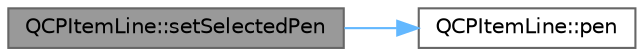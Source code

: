 digraph "QCPItemLine::setSelectedPen"
{
 // LATEX_PDF_SIZE
  bgcolor="transparent";
  edge [fontname=Helvetica,fontsize=10,labelfontname=Helvetica,labelfontsize=10];
  node [fontname=Helvetica,fontsize=10,shape=box,height=0.2,width=0.4];
  rankdir="LR";
  Node1 [label="QCPItemLine::setSelectedPen",height=0.2,width=0.4,color="gray40", fillcolor="grey60", style="filled", fontcolor="black",tooltip=" "];
  Node1 -> Node2 [color="steelblue1",style="solid"];
  Node2 [label="QCPItemLine::pen",height=0.2,width=0.4,color="grey40", fillcolor="white", style="filled",URL="$class_q_c_p_item_line.html#a712e5a7f59db3f4c588dfc370a63e225",tooltip=" "];
}
